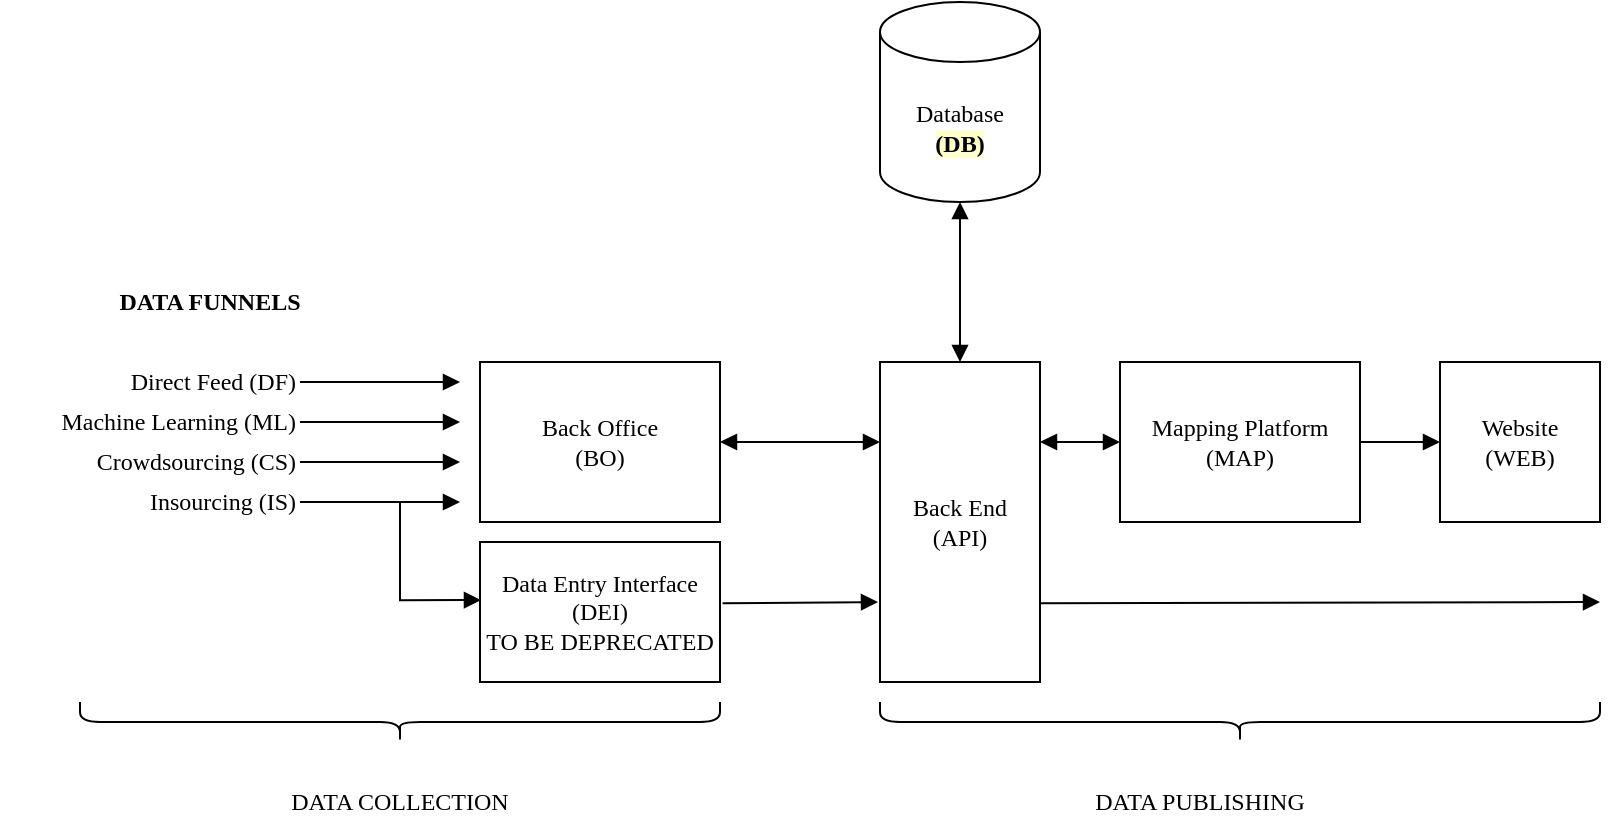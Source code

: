 <mxfile version="13.10.4" type="github">
  <diagram id="j3KNoVuvVQZ7MlgjOkdt" name="Page-1">
    <mxGraphModel dx="839" dy="585" grid="1" gridSize="10" guides="1" tooltips="1" connect="1" arrows="1" fold="1" page="1" pageScale="1" pageWidth="827" pageHeight="1169" math="0" shadow="0">
      <root>
        <mxCell id="0" />
        <mxCell id="1" parent="0" />
        <mxCell id="Veee8aQG8k6LbEouSaQ8-9" value="" style="edgeStyle=orthogonalEdgeStyle;rounded=0;orthogonalLoop=1;jettySize=auto;html=1;exitX=0.5;exitY=1;exitDx=0;exitDy=0;exitPerimeter=0;entryX=0.5;entryY=0;entryDx=0;entryDy=0;endArrow=block;endFill=1;startArrow=block;startFill=1;fontFamily=Montserrat;fontSource=https%3A%2F%2Ffonts.googleapis.com%2Fcss%3Ffamily%3DMontserrat;" parent="1" source="Veee8aQG8k6LbEouSaQ8-1" target="Veee8aQG8k6LbEouSaQ8-4" edge="1">
          <mxGeometry relative="1" as="geometry">
            <Array as="points">
              <mxPoint x="480" y="160" />
              <mxPoint x="480" y="160" />
            </Array>
          </mxGeometry>
        </mxCell>
        <mxCell id="Veee8aQG8k6LbEouSaQ8-1" value="Database&lt;br&gt;&lt;span style=&quot;background-color: rgb(255 , 255 , 204)&quot;&gt;&lt;b&gt;(DB)&lt;/b&gt;&lt;/span&gt;" style="shape=cylinder3;whiteSpace=wrap;html=1;boundedLbl=1;backgroundOutline=1;size=15;fontFamily=Montserrat;fontSource=https%3A%2F%2Ffonts.googleapis.com%2Fcss%3Ffamily%3DMontserrat;" parent="1" vertex="1">
          <mxGeometry x="440" y="20" width="80" height="100" as="geometry" />
        </mxCell>
        <mxCell id="Veee8aQG8k6LbEouSaQ8-4" value="&lt;span&gt;Back End&lt;/span&gt;&lt;br&gt;&lt;span&gt;(API)&lt;/span&gt;" style="rounded=0;whiteSpace=wrap;html=1;fontFamily=Montserrat;fontSource=https%3A%2F%2Ffonts.googleapis.com%2Fcss%3Ffamily%3DMontserrat;" parent="1" vertex="1">
          <mxGeometry x="440" y="200" width="80" height="160" as="geometry" />
        </mxCell>
        <mxCell id="Veee8aQG8k6LbEouSaQ8-30" style="edgeStyle=orthogonalEdgeStyle;rounded=0;orthogonalLoop=1;jettySize=auto;html=1;entryX=0;entryY=0.25;entryDx=0;entryDy=0;startArrow=block;startFill=1;endArrow=block;endFill=1;fontFamily=Montserrat;fontSource=https%3A%2F%2Ffonts.googleapis.com%2Fcss%3Ffamily%3DMontserrat;" parent="1" source="Veee8aQG8k6LbEouSaQ8-5" target="Veee8aQG8k6LbEouSaQ8-4" edge="1">
          <mxGeometry relative="1" as="geometry" />
        </mxCell>
        <mxCell id="Veee8aQG8k6LbEouSaQ8-5" value="Back Office&lt;br&gt;(BO)" style="rounded=0;whiteSpace=wrap;html=1;fontFamily=Montserrat;fontSource=https%3A%2F%2Ffonts.googleapis.com%2Fcss%3Ffamily%3DMontserrat;" parent="1" vertex="1">
          <mxGeometry x="240" y="200" width="120" height="80" as="geometry" />
        </mxCell>
        <mxCell id="Veee8aQG8k6LbEouSaQ8-6" value="Data Entry Interface (DEI)&lt;br&gt;TO BE DEPRECATED" style="rounded=0;whiteSpace=wrap;html=1;fontFamily=Montserrat;fontSource=https%3A%2F%2Ffonts.googleapis.com%2Fcss%3Ffamily%3DMontserrat;" parent="1" vertex="1">
          <mxGeometry x="240" y="290" width="120" height="70" as="geometry" />
        </mxCell>
        <mxCell id="Veee8aQG8k6LbEouSaQ8-34" style="edgeStyle=orthogonalEdgeStyle;rounded=0;orthogonalLoop=1;jettySize=auto;html=1;entryX=1;entryY=0.25;entryDx=0;entryDy=0;startArrow=block;startFill=1;endArrow=block;endFill=1;fontFamily=Montserrat;fontSource=https%3A%2F%2Ffonts.googleapis.com%2Fcss%3Ffamily%3DMontserrat;" parent="1" source="Veee8aQG8k6LbEouSaQ8-7" target="Veee8aQG8k6LbEouSaQ8-4" edge="1">
          <mxGeometry relative="1" as="geometry" />
        </mxCell>
        <mxCell id="Veee8aQG8k6LbEouSaQ8-35" style="edgeStyle=orthogonalEdgeStyle;rounded=0;orthogonalLoop=1;jettySize=auto;html=1;entryX=0;entryY=0.5;entryDx=0;entryDy=0;startArrow=none;startFill=0;endArrow=block;endFill=1;fontFamily=Montserrat;fontSource=https%3A%2F%2Ffonts.googleapis.com%2Fcss%3Ffamily%3DMontserrat;" parent="1" source="Veee8aQG8k6LbEouSaQ8-7" target="Veee8aQG8k6LbEouSaQ8-8" edge="1">
          <mxGeometry relative="1" as="geometry" />
        </mxCell>
        <mxCell id="Veee8aQG8k6LbEouSaQ8-7" value="Mapping Platform&lt;br&gt;(MAP)" style="rounded=0;whiteSpace=wrap;html=1;fontFamily=Montserrat;fontSource=https%3A%2F%2Ffonts.googleapis.com%2Fcss%3Ffamily%3DMontserrat;" parent="1" vertex="1">
          <mxGeometry x="560" y="200" width="120" height="80" as="geometry" />
        </mxCell>
        <mxCell id="Veee8aQG8k6LbEouSaQ8-8" value="Website&lt;br&gt;(WEB)" style="rounded=0;whiteSpace=wrap;html=1;fontFamily=Montserrat;fontSource=https%3A%2F%2Ffonts.googleapis.com%2Fcss%3Ffamily%3DMontserrat;" parent="1" vertex="1">
          <mxGeometry x="720" y="200" width="80" height="80" as="geometry" />
        </mxCell>
        <mxCell id="Veee8aQG8k6LbEouSaQ8-25" style="edgeStyle=orthogonalEdgeStyle;rounded=0;orthogonalLoop=1;jettySize=auto;html=1;entryX=0.004;entryY=0.415;entryDx=0;entryDy=0;entryPerimeter=0;startArrow=none;startFill=0;endArrow=block;endFill=1;fontFamily=Montserrat;fontSource=https%3A%2F%2Ffonts.googleapis.com%2Fcss%3Ffamily%3DMontserrat;" parent="1" source="Veee8aQG8k6LbEouSaQ8-20" target="Veee8aQG8k6LbEouSaQ8-6" edge="1">
          <mxGeometry relative="1" as="geometry">
            <Array as="points">
              <mxPoint x="200" y="270" />
              <mxPoint x="200" y="319" />
            </Array>
          </mxGeometry>
        </mxCell>
        <mxCell id="Veee8aQG8k6LbEouSaQ8-26" style="edgeStyle=orthogonalEdgeStyle;rounded=0;orthogonalLoop=1;jettySize=auto;html=1;startArrow=none;startFill=0;endArrow=block;endFill=1;fontFamily=Montserrat;fontSource=https%3A%2F%2Ffonts.googleapis.com%2Fcss%3Ffamily%3DMontserrat;" parent="1" source="Veee8aQG8k6LbEouSaQ8-20" edge="1">
          <mxGeometry relative="1" as="geometry">
            <mxPoint x="230" y="270" as="targetPoint" />
          </mxGeometry>
        </mxCell>
        <mxCell id="Veee8aQG8k6LbEouSaQ8-20" value="Insourcing (IS)" style="text;html=1;strokeColor=none;fillColor=none;align=right;verticalAlign=middle;whiteSpace=wrap;rounded=0;fontFamily=Montserrat;fontSource=https%3A%2F%2Ffonts.googleapis.com%2Fcss%3Ffamily%3DMontserrat;" parent="1" vertex="1">
          <mxGeometry x="20" y="260" width="130" height="20" as="geometry" />
        </mxCell>
        <mxCell id="Veee8aQG8k6LbEouSaQ8-27" style="edgeStyle=orthogonalEdgeStyle;rounded=0;orthogonalLoop=1;jettySize=auto;html=1;startArrow=none;startFill=0;endArrow=block;endFill=1;fontFamily=Montserrat;fontSource=https%3A%2F%2Ffonts.googleapis.com%2Fcss%3Ffamily%3DMontserrat;" parent="1" source="Veee8aQG8k6LbEouSaQ8-21" edge="1">
          <mxGeometry relative="1" as="geometry">
            <mxPoint x="230" y="250" as="targetPoint" />
          </mxGeometry>
        </mxCell>
        <mxCell id="Veee8aQG8k6LbEouSaQ8-21" value="Crowdsourcing (CS)" style="text;html=1;strokeColor=none;fillColor=none;align=right;verticalAlign=middle;whiteSpace=wrap;rounded=0;fontFamily=Montserrat;fontSource=https%3A%2F%2Ffonts.googleapis.com%2Fcss%3Ffamily%3DMontserrat;" parent="1" vertex="1">
          <mxGeometry x="20" y="240" width="130" height="20" as="geometry" />
        </mxCell>
        <mxCell id="Veee8aQG8k6LbEouSaQ8-29" style="edgeStyle=orthogonalEdgeStyle;rounded=0;orthogonalLoop=1;jettySize=auto;html=1;startArrow=none;startFill=0;endArrow=block;endFill=1;fontFamily=Montserrat;fontSource=https%3A%2F%2Ffonts.googleapis.com%2Fcss%3Ffamily%3DMontserrat;" parent="1" source="Veee8aQG8k6LbEouSaQ8-22" edge="1">
          <mxGeometry relative="1" as="geometry">
            <mxPoint x="230" y="230" as="targetPoint" />
          </mxGeometry>
        </mxCell>
        <mxCell id="Veee8aQG8k6LbEouSaQ8-22" value="Machine Learning (ML)" style="text;html=1;strokeColor=none;fillColor=none;align=right;verticalAlign=middle;whiteSpace=wrap;rounded=0;fontFamily=Montserrat;fontSource=https%3A%2F%2Ffonts.googleapis.com%2Fcss%3Ffamily%3DMontserrat;" parent="1" vertex="1">
          <mxGeometry y="220" width="150" height="20" as="geometry" />
        </mxCell>
        <mxCell id="Veee8aQG8k6LbEouSaQ8-28" style="edgeStyle=orthogonalEdgeStyle;rounded=0;orthogonalLoop=1;jettySize=auto;html=1;startArrow=none;startFill=0;endArrow=block;endFill=1;fontFamily=Montserrat;fontSource=https%3A%2F%2Ffonts.googleapis.com%2Fcss%3Ffamily%3DMontserrat;" parent="1" source="Veee8aQG8k6LbEouSaQ8-23" edge="1">
          <mxGeometry relative="1" as="geometry">
            <mxPoint x="230" y="210" as="targetPoint" />
          </mxGeometry>
        </mxCell>
        <mxCell id="Veee8aQG8k6LbEouSaQ8-23" value="Direct Feed (DF)" style="text;html=1;strokeColor=none;fillColor=none;align=right;verticalAlign=middle;whiteSpace=wrap;rounded=0;fontFamily=Montserrat;fontSource=https%3A%2F%2Ffonts.googleapis.com%2Fcss%3Ffamily%3DMontserrat;" parent="1" vertex="1">
          <mxGeometry x="20" y="200" width="130" height="20" as="geometry" />
        </mxCell>
        <mxCell id="Veee8aQG8k6LbEouSaQ8-37" value="" style="endArrow=block;html=1;exitX=1.019;exitY=0.438;exitDx=0;exitDy=0;exitPerimeter=0;entryX=0;entryY=0.75;entryDx=0;entryDy=0;endFill=1;fontFamily=Montserrat;fontSource=https%3A%2F%2Ffonts.googleapis.com%2Fcss%3Ffamily%3DMontserrat;" parent="1" edge="1">
          <mxGeometry width="50" height="50" relative="1" as="geometry">
            <mxPoint x="361.28" y="320.66" as="sourcePoint" />
            <mxPoint x="439.0" y="320" as="targetPoint" />
          </mxGeometry>
        </mxCell>
        <mxCell id="6H16POfYOgKiu2sE-T85-1" value="DATA COLLECTION" style="text;html=1;strokeColor=none;fillColor=none;align=center;verticalAlign=middle;whiteSpace=wrap;rounded=0;fontFamily=Montserrat;fontSource=https%3A%2F%2Ffonts.googleapis.com%2Fcss%3Ffamily%3DMontserrat;" vertex="1" parent="1">
          <mxGeometry x="20" y="410" width="360" height="20" as="geometry" />
        </mxCell>
        <mxCell id="6H16POfYOgKiu2sE-T85-2" value="DATA FUNNELS" style="text;html=1;strokeColor=none;fillColor=none;align=center;verticalAlign=middle;whiteSpace=wrap;rounded=0;fontStyle=1;fontFamily=Montserrat;fontSource=https%3A%2F%2Ffonts.googleapis.com%2Fcss%3Ffamily%3DMontserrat;" vertex="1" parent="1">
          <mxGeometry x="20" y="160" width="170" height="20" as="geometry" />
        </mxCell>
        <mxCell id="6H16POfYOgKiu2sE-T85-4" value="" style="shape=curlyBracket;whiteSpace=wrap;html=1;rounded=1;fontFamily=Montserrat;fontSource=https%3A%2F%2Ffonts.googleapis.com%2Fcss%3Ffamily%3DMontserrat;rotation=-90;size=0.5;" vertex="1" parent="1">
          <mxGeometry x="190" y="220" width="20" height="320" as="geometry" />
        </mxCell>
        <mxCell id="6H16POfYOgKiu2sE-T85-5" value="" style="shape=curlyBracket;whiteSpace=wrap;html=1;rounded=1;fontFamily=Montserrat;fontSource=https%3A%2F%2Ffonts.googleapis.com%2Fcss%3Ffamily%3DMontserrat;rotation=-90;size=0.5;" vertex="1" parent="1">
          <mxGeometry x="610" y="200" width="20" height="360" as="geometry" />
        </mxCell>
        <mxCell id="6H16POfYOgKiu2sE-T85-6" value="DATA PUBLISHING" style="text;html=1;strokeColor=none;fillColor=none;align=center;verticalAlign=middle;whiteSpace=wrap;rounded=0;fontFamily=Montserrat;fontSource=https%3A%2F%2Ffonts.googleapis.com%2Fcss%3Ffamily%3DMontserrat;" vertex="1" parent="1">
          <mxGeometry x="420" y="410" width="360" height="20" as="geometry" />
        </mxCell>
        <mxCell id="6H16POfYOgKiu2sE-T85-8" value="" style="endArrow=block;html=1;exitX=1.019;exitY=0.438;exitDx=0;exitDy=0;exitPerimeter=0;endFill=1;fontFamily=Montserrat;fontSource=https%3A%2F%2Ffonts.googleapis.com%2Fcss%3Ffamily%3DMontserrat;" edge="1" parent="1">
          <mxGeometry width="50" height="50" relative="1" as="geometry">
            <mxPoint x="520" y="320.66" as="sourcePoint" />
            <mxPoint x="800" y="320" as="targetPoint" />
          </mxGeometry>
        </mxCell>
      </root>
    </mxGraphModel>
  </diagram>
</mxfile>
